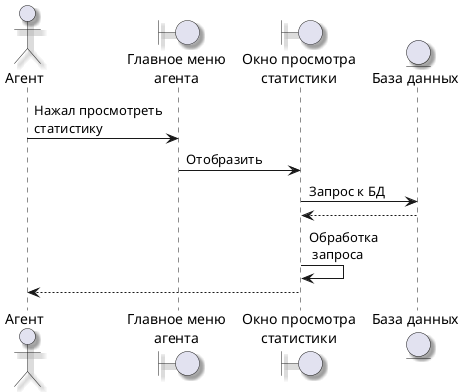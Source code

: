 @startuml
skinparam Shadowing true
actor "Агент" as agent
boundary "Главное меню\nагента" as mainMenuAg
boundary "Окно просмотра\nстатистики" as statisticWindow 

entity "База данных" as fs

agent -> mainMenuAg:Нажал просмотреть\nстатистику
mainMenuAg -> statisticWindow:Отобразить
statisticWindow -> fs:Запрос к БД
fs --> statisticWindow
statisticWindow -> statisticWindow:Обработка\n запроса
statisticWindow --> agent
@enduml